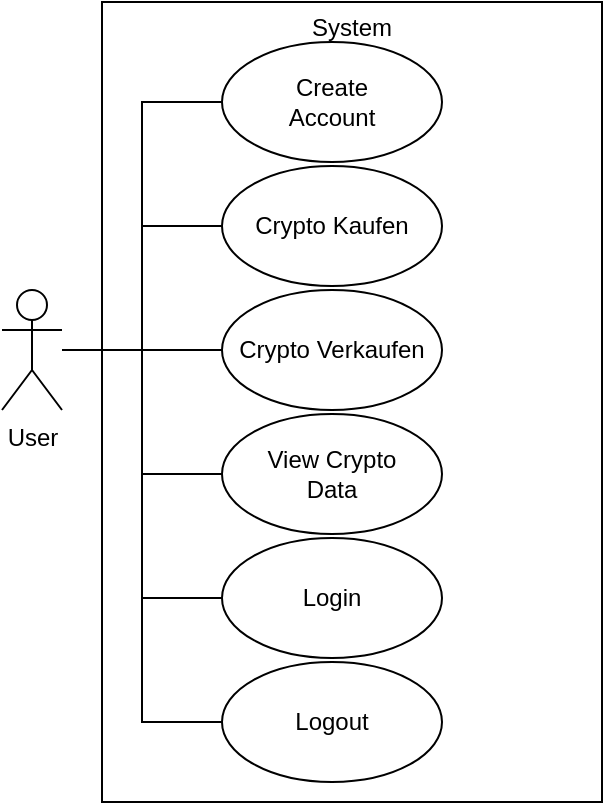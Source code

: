 <mxfile version="28.2.8">
  <diagram name="Page-1" id="13e1069c-82ec-6db2-03f1-153e76fe0fe0">
    <mxGraphModel dx="831" dy="533" grid="1" gridSize="10" guides="1" tooltips="1" connect="1" arrows="1" fold="1" page="1" pageScale="1" pageWidth="1100" pageHeight="850" background="none" math="0" shadow="0">
      <root>
        <mxCell id="0" />
        <mxCell id="1" parent="0" />
        <mxCell id="nJrmigq1yGfk7yCYvkZq-16" value="&lt;div style=&quot;&quot;&gt;&lt;span style=&quot;background-color: transparent; color: light-dark(rgb(0, 0, 0), rgb(255, 255, 255));&quot;&gt;System&lt;/span&gt;&lt;/div&gt;&lt;div style=&quot;&quot;&gt;&lt;br&gt;&lt;br&gt;&lt;br&gt;&lt;br&gt;&lt;br&gt;&lt;br&gt;&lt;br&gt;&lt;br&gt;&lt;/div&gt;&lt;br&gt;&lt;br&gt;&lt;br&gt;&lt;br&gt;&lt;br&gt;&lt;br&gt;&lt;br&gt;&lt;br&gt;&lt;br&gt;&lt;br&gt;&lt;br&gt;&lt;br&gt;&lt;br&gt;&lt;br&gt;&lt;br&gt;&lt;br&gt;&lt;br&gt;&lt;div style=&quot;&quot;&gt;&lt;br&gt;&lt;/div&gt;" style="rounded=0;whiteSpace=wrap;html=1;align=center;" parent="1" vertex="1">
          <mxGeometry x="170" y="40" width="250" height="400" as="geometry" />
        </mxCell>
        <mxCell id="nJrmigq1yGfk7yCYvkZq-11" style="edgeStyle=orthogonalEdgeStyle;rounded=0;orthogonalLoop=1;jettySize=auto;html=1;entryX=0;entryY=0.5;entryDx=0;entryDy=0;shape=wire;dashed=1;endArrow=none;endFill=0;" parent="1" source="nJrmigq1yGfk7yCYvkZq-7" target="nJrmigq1yGfk7yCYvkZq-10" edge="1">
          <mxGeometry relative="1" as="geometry" />
        </mxCell>
        <mxCell id="nJrmigq1yGfk7yCYvkZq-12" style="edgeStyle=orthogonalEdgeStyle;rounded=0;orthogonalLoop=1;jettySize=auto;html=1;entryX=0;entryY=0.5;entryDx=0;entryDy=0;endArrow=none;endFill=0;" parent="1" source="nJrmigq1yGfk7yCYvkZq-7" target="nJrmigq1yGfk7yCYvkZq-8" edge="1">
          <mxGeometry relative="1" as="geometry" />
        </mxCell>
        <mxCell id="nJrmigq1yGfk7yCYvkZq-13" style="edgeStyle=orthogonalEdgeStyle;rounded=0;orthogonalLoop=1;jettySize=auto;html=1;entryX=0;entryY=0.5;entryDx=0;entryDy=0;endArrow=none;endFill=0;" parent="1" source="nJrmigq1yGfk7yCYvkZq-7" target="nJrmigq1yGfk7yCYvkZq-9" edge="1">
          <mxGeometry relative="1" as="geometry" />
        </mxCell>
        <mxCell id="5CYsKMQn6Eitbo1OvEz9-4" style="edgeStyle=orthogonalEdgeStyle;rounded=0;orthogonalLoop=1;jettySize=auto;html=1;entryX=0;entryY=0.5;entryDx=0;entryDy=0;endArrow=none;endFill=0;" edge="1" parent="1" source="nJrmigq1yGfk7yCYvkZq-7" target="5CYsKMQn6Eitbo1OvEz9-1">
          <mxGeometry relative="1" as="geometry" />
        </mxCell>
        <mxCell id="5CYsKMQn6Eitbo1OvEz9-5" style="edgeStyle=orthogonalEdgeStyle;rounded=0;orthogonalLoop=1;jettySize=auto;html=1;entryX=0;entryY=0.5;entryDx=0;entryDy=0;endArrow=none;endFill=0;" edge="1" parent="1" source="nJrmigq1yGfk7yCYvkZq-7" target="5CYsKMQn6Eitbo1OvEz9-2">
          <mxGeometry relative="1" as="geometry" />
        </mxCell>
        <mxCell id="5CYsKMQn6Eitbo1OvEz9-6" style="edgeStyle=orthogonalEdgeStyle;rounded=0;orthogonalLoop=1;jettySize=auto;html=1;entryX=0;entryY=0.5;entryDx=0;entryDy=0;endArrow=none;endFill=0;" edge="1" parent="1" source="nJrmigq1yGfk7yCYvkZq-7" target="5CYsKMQn6Eitbo1OvEz9-3">
          <mxGeometry relative="1" as="geometry" />
        </mxCell>
        <mxCell id="nJrmigq1yGfk7yCYvkZq-7" value="User" style="shape=umlActor;verticalLabelPosition=bottom;verticalAlign=top;html=1;" parent="1" vertex="1">
          <mxGeometry x="120" y="184" width="30" height="60" as="geometry" />
        </mxCell>
        <mxCell id="nJrmigq1yGfk7yCYvkZq-8" value="Crypto Kaufen" style="ellipse;whiteSpace=wrap;html=1;" parent="1" vertex="1">
          <mxGeometry x="230" y="122" width="110" height="60" as="geometry" />
        </mxCell>
        <mxCell id="nJrmigq1yGfk7yCYvkZq-9" value="Crypto Verkaufen" style="ellipse;whiteSpace=wrap;html=1;" parent="1" vertex="1">
          <mxGeometry x="230" y="184" width="110" height="60" as="geometry" />
        </mxCell>
        <mxCell id="nJrmigq1yGfk7yCYvkZq-10" value="Create&lt;br&gt;Account" style="ellipse;whiteSpace=wrap;html=1;" parent="1" vertex="1">
          <mxGeometry x="230" y="60" width="110" height="60" as="geometry" />
        </mxCell>
        <mxCell id="5CYsKMQn6Eitbo1OvEz9-1" value="View Crypto&lt;br&gt;Data" style="ellipse;whiteSpace=wrap;html=1;" vertex="1" parent="1">
          <mxGeometry x="230" y="246" width="110" height="60" as="geometry" />
        </mxCell>
        <mxCell id="5CYsKMQn6Eitbo1OvEz9-2" value="Login" style="ellipse;whiteSpace=wrap;html=1;" vertex="1" parent="1">
          <mxGeometry x="230" y="308" width="110" height="60" as="geometry" />
        </mxCell>
        <mxCell id="5CYsKMQn6Eitbo1OvEz9-3" value="Logout" style="ellipse;whiteSpace=wrap;html=1;" vertex="1" parent="1">
          <mxGeometry x="230" y="370" width="110" height="60" as="geometry" />
        </mxCell>
      </root>
    </mxGraphModel>
  </diagram>
</mxfile>
